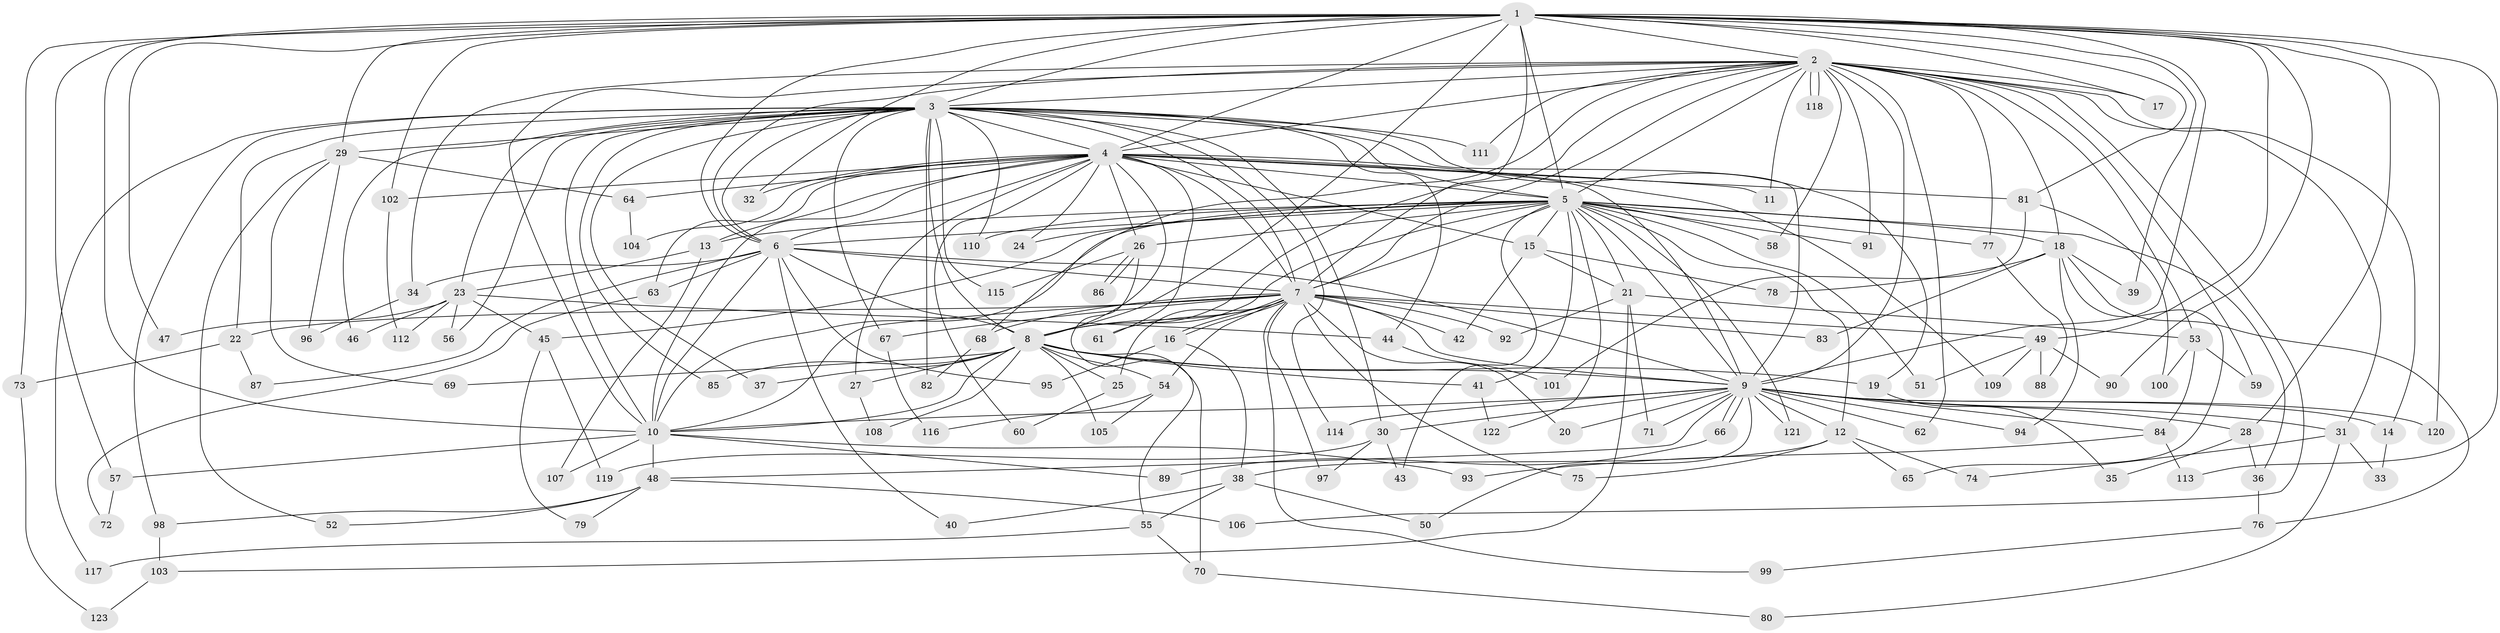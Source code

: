 // Generated by graph-tools (version 1.1) at 2025/14/03/09/25 04:14:19]
// undirected, 123 vertices, 271 edges
graph export_dot {
graph [start="1"]
  node [color=gray90,style=filled];
  1;
  2;
  3;
  4;
  5;
  6;
  7;
  8;
  9;
  10;
  11;
  12;
  13;
  14;
  15;
  16;
  17;
  18;
  19;
  20;
  21;
  22;
  23;
  24;
  25;
  26;
  27;
  28;
  29;
  30;
  31;
  32;
  33;
  34;
  35;
  36;
  37;
  38;
  39;
  40;
  41;
  42;
  43;
  44;
  45;
  46;
  47;
  48;
  49;
  50;
  51;
  52;
  53;
  54;
  55;
  56;
  57;
  58;
  59;
  60;
  61;
  62;
  63;
  64;
  65;
  66;
  67;
  68;
  69;
  70;
  71;
  72;
  73;
  74;
  75;
  76;
  77;
  78;
  79;
  80;
  81;
  82;
  83;
  84;
  85;
  86;
  87;
  88;
  89;
  90;
  91;
  92;
  93;
  94;
  95;
  96;
  97;
  98;
  99;
  100;
  101;
  102;
  103;
  104;
  105;
  106;
  107;
  108;
  109;
  110;
  111;
  112;
  113;
  114;
  115;
  116;
  117;
  118;
  119;
  120;
  121;
  122;
  123;
  1 -- 2;
  1 -- 3;
  1 -- 4;
  1 -- 5;
  1 -- 6;
  1 -- 7;
  1 -- 8;
  1 -- 9;
  1 -- 10;
  1 -- 17;
  1 -- 28;
  1 -- 29;
  1 -- 32;
  1 -- 39;
  1 -- 47;
  1 -- 49;
  1 -- 57;
  1 -- 73;
  1 -- 81;
  1 -- 90;
  1 -- 102;
  1 -- 113;
  1 -- 120;
  2 -- 3;
  2 -- 4;
  2 -- 5;
  2 -- 6;
  2 -- 7;
  2 -- 8;
  2 -- 9;
  2 -- 10;
  2 -- 11;
  2 -- 14;
  2 -- 17;
  2 -- 18;
  2 -- 31;
  2 -- 34;
  2 -- 53;
  2 -- 58;
  2 -- 59;
  2 -- 62;
  2 -- 68;
  2 -- 77;
  2 -- 91;
  2 -- 106;
  2 -- 111;
  2 -- 118;
  2 -- 118;
  3 -- 4;
  3 -- 5;
  3 -- 6;
  3 -- 7;
  3 -- 8;
  3 -- 9;
  3 -- 10;
  3 -- 19;
  3 -- 22;
  3 -- 23;
  3 -- 29;
  3 -- 30;
  3 -- 37;
  3 -- 44;
  3 -- 46;
  3 -- 56;
  3 -- 67;
  3 -- 82;
  3 -- 85;
  3 -- 98;
  3 -- 110;
  3 -- 111;
  3 -- 114;
  3 -- 115;
  3 -- 117;
  4 -- 5;
  4 -- 6;
  4 -- 7;
  4 -- 8;
  4 -- 9;
  4 -- 10;
  4 -- 11;
  4 -- 13;
  4 -- 15;
  4 -- 24;
  4 -- 26;
  4 -- 27;
  4 -- 32;
  4 -- 60;
  4 -- 61;
  4 -- 63;
  4 -- 64;
  4 -- 81;
  4 -- 102;
  4 -- 104;
  4 -- 109;
  5 -- 6;
  5 -- 7;
  5 -- 8;
  5 -- 9;
  5 -- 10;
  5 -- 12;
  5 -- 13;
  5 -- 15;
  5 -- 18;
  5 -- 21;
  5 -- 24;
  5 -- 26;
  5 -- 36;
  5 -- 41;
  5 -- 43;
  5 -- 45;
  5 -- 51;
  5 -- 58;
  5 -- 77;
  5 -- 91;
  5 -- 110;
  5 -- 121;
  5 -- 122;
  6 -- 7;
  6 -- 8;
  6 -- 9;
  6 -- 10;
  6 -- 34;
  6 -- 40;
  6 -- 63;
  6 -- 87;
  6 -- 95;
  7 -- 8;
  7 -- 9;
  7 -- 10;
  7 -- 16;
  7 -- 16;
  7 -- 20;
  7 -- 22;
  7 -- 25;
  7 -- 42;
  7 -- 49;
  7 -- 54;
  7 -- 61;
  7 -- 67;
  7 -- 68;
  7 -- 75;
  7 -- 83;
  7 -- 92;
  7 -- 97;
  7 -- 99;
  8 -- 9;
  8 -- 10;
  8 -- 19;
  8 -- 25;
  8 -- 27;
  8 -- 37;
  8 -- 41;
  8 -- 54;
  8 -- 69;
  8 -- 70;
  8 -- 85;
  8 -- 105;
  8 -- 108;
  9 -- 10;
  9 -- 12;
  9 -- 14;
  9 -- 20;
  9 -- 28;
  9 -- 30;
  9 -- 31;
  9 -- 48;
  9 -- 50;
  9 -- 62;
  9 -- 66;
  9 -- 66;
  9 -- 71;
  9 -- 84;
  9 -- 94;
  9 -- 114;
  9 -- 120;
  9 -- 121;
  10 -- 48;
  10 -- 57;
  10 -- 89;
  10 -- 93;
  10 -- 107;
  12 -- 38;
  12 -- 65;
  12 -- 74;
  12 -- 75;
  13 -- 23;
  13 -- 107;
  14 -- 33;
  15 -- 21;
  15 -- 42;
  15 -- 78;
  16 -- 38;
  16 -- 95;
  18 -- 39;
  18 -- 65;
  18 -- 76;
  18 -- 78;
  18 -- 83;
  18 -- 94;
  19 -- 35;
  21 -- 53;
  21 -- 71;
  21 -- 92;
  21 -- 103;
  22 -- 73;
  22 -- 87;
  23 -- 44;
  23 -- 45;
  23 -- 46;
  23 -- 47;
  23 -- 56;
  23 -- 112;
  25 -- 60;
  26 -- 55;
  26 -- 86;
  26 -- 86;
  26 -- 115;
  27 -- 108;
  28 -- 35;
  28 -- 36;
  29 -- 52;
  29 -- 64;
  29 -- 69;
  29 -- 96;
  30 -- 43;
  30 -- 97;
  30 -- 119;
  31 -- 33;
  31 -- 74;
  31 -- 80;
  34 -- 96;
  36 -- 76;
  38 -- 40;
  38 -- 50;
  38 -- 55;
  41 -- 122;
  44 -- 101;
  45 -- 79;
  45 -- 119;
  48 -- 52;
  48 -- 79;
  48 -- 98;
  48 -- 106;
  49 -- 51;
  49 -- 88;
  49 -- 90;
  49 -- 109;
  53 -- 59;
  53 -- 84;
  53 -- 100;
  54 -- 105;
  54 -- 116;
  55 -- 70;
  55 -- 117;
  57 -- 72;
  63 -- 72;
  64 -- 104;
  66 -- 89;
  67 -- 116;
  68 -- 82;
  70 -- 80;
  73 -- 123;
  76 -- 99;
  77 -- 88;
  81 -- 100;
  81 -- 101;
  84 -- 93;
  84 -- 113;
  98 -- 103;
  102 -- 112;
  103 -- 123;
}

